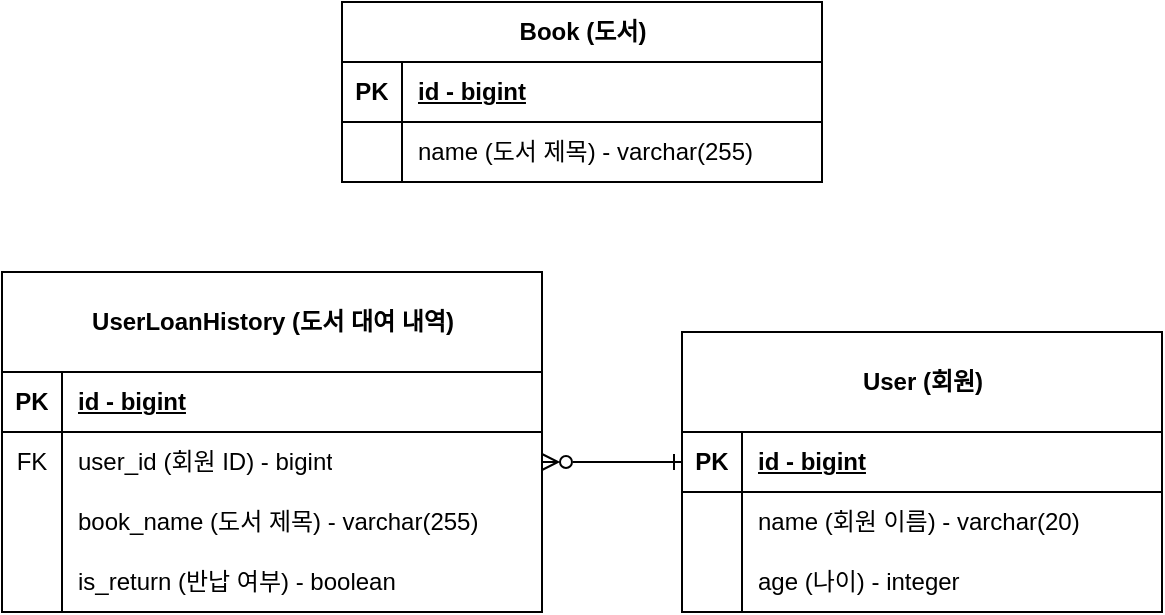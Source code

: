 <mxfile version="21.0.8" type="github"><diagram name="페이지-1" id="jQLTQ_p4HdQPkNSrQS1j"><mxGraphModel dx="1164" dy="775" grid="1" gridSize="10" guides="1" tooltips="1" connect="1" arrows="1" fold="1" page="1" pageScale="1" pageWidth="827" pageHeight="1169" math="0" shadow="0"><root><mxCell id="0"/><mxCell id="1" parent="0"/><mxCell id="i4pGlzE4cbsFDvk7gxmN-1" value="Book (도서)" style="shape=table;startSize=30;container=1;collapsible=1;childLayout=tableLayout;fixedRows=1;rowLines=0;fontStyle=1;align=center;resizeLast=1;html=1;" vertex="1" parent="1"><mxGeometry x="600" y="280" width="240" height="90" as="geometry"/></mxCell><mxCell id="i4pGlzE4cbsFDvk7gxmN-2" value="" style="shape=tableRow;horizontal=0;startSize=0;swimlaneHead=0;swimlaneBody=0;fillColor=none;collapsible=0;dropTarget=0;points=[[0,0.5],[1,0.5]];portConstraint=eastwest;top=0;left=0;right=0;bottom=1;" vertex="1" parent="i4pGlzE4cbsFDvk7gxmN-1"><mxGeometry y="30" width="240" height="30" as="geometry"/></mxCell><mxCell id="i4pGlzE4cbsFDvk7gxmN-3" value="PK" style="shape=partialRectangle;connectable=0;fillColor=none;top=0;left=0;bottom=0;right=0;fontStyle=1;overflow=hidden;whiteSpace=wrap;html=1;" vertex="1" parent="i4pGlzE4cbsFDvk7gxmN-2"><mxGeometry width="30" height="30" as="geometry"><mxRectangle width="30" height="30" as="alternateBounds"/></mxGeometry></mxCell><mxCell id="i4pGlzE4cbsFDvk7gxmN-4" value="id - bigint" style="shape=partialRectangle;connectable=0;fillColor=none;top=0;left=0;bottom=0;right=0;align=left;spacingLeft=6;fontStyle=5;overflow=hidden;whiteSpace=wrap;html=1;" vertex="1" parent="i4pGlzE4cbsFDvk7gxmN-2"><mxGeometry x="30" width="210" height="30" as="geometry"><mxRectangle width="210" height="30" as="alternateBounds"/></mxGeometry></mxCell><mxCell id="i4pGlzE4cbsFDvk7gxmN-5" value="" style="shape=tableRow;horizontal=0;startSize=0;swimlaneHead=0;swimlaneBody=0;fillColor=none;collapsible=0;dropTarget=0;points=[[0,0.5],[1,0.5]];portConstraint=eastwest;top=0;left=0;right=0;bottom=0;" vertex="1" parent="i4pGlzE4cbsFDvk7gxmN-1"><mxGeometry y="60" width="240" height="30" as="geometry"/></mxCell><mxCell id="i4pGlzE4cbsFDvk7gxmN-6" value="" style="shape=partialRectangle;connectable=0;fillColor=none;top=0;left=0;bottom=0;right=0;editable=1;overflow=hidden;whiteSpace=wrap;html=1;" vertex="1" parent="i4pGlzE4cbsFDvk7gxmN-5"><mxGeometry width="30" height="30" as="geometry"><mxRectangle width="30" height="30" as="alternateBounds"/></mxGeometry></mxCell><mxCell id="i4pGlzE4cbsFDvk7gxmN-7" value="name (도서 제목) - varchar(255)" style="shape=partialRectangle;connectable=0;fillColor=none;top=0;left=0;bottom=0;right=0;align=left;spacingLeft=6;overflow=hidden;whiteSpace=wrap;html=1;" vertex="1" parent="i4pGlzE4cbsFDvk7gxmN-5"><mxGeometry x="30" width="210" height="30" as="geometry"><mxRectangle width="210" height="30" as="alternateBounds"/></mxGeometry></mxCell><mxCell id="i4pGlzE4cbsFDvk7gxmN-14" value="User (회원)" style="shape=table;startSize=50;container=1;collapsible=1;childLayout=tableLayout;fixedRows=1;rowLines=0;fontStyle=1;align=center;resizeLast=1;html=1;" vertex="1" parent="1"><mxGeometry x="770" y="445" width="240" height="140" as="geometry"/></mxCell><mxCell id="i4pGlzE4cbsFDvk7gxmN-15" value="" style="shape=tableRow;horizontal=0;startSize=0;swimlaneHead=0;swimlaneBody=0;fillColor=none;collapsible=0;dropTarget=0;points=[[0,0.5],[1,0.5]];portConstraint=eastwest;top=0;left=0;right=0;bottom=1;" vertex="1" parent="i4pGlzE4cbsFDvk7gxmN-14"><mxGeometry y="50" width="240" height="30" as="geometry"/></mxCell><mxCell id="i4pGlzE4cbsFDvk7gxmN-16" value="PK" style="shape=partialRectangle;connectable=0;fillColor=none;top=0;left=0;bottom=0;right=0;fontStyle=1;overflow=hidden;whiteSpace=wrap;html=1;" vertex="1" parent="i4pGlzE4cbsFDvk7gxmN-15"><mxGeometry width="30" height="30" as="geometry"><mxRectangle width="30" height="30" as="alternateBounds"/></mxGeometry></mxCell><mxCell id="i4pGlzE4cbsFDvk7gxmN-17" value="id - bigint" style="shape=partialRectangle;connectable=0;fillColor=none;top=0;left=0;bottom=0;right=0;align=left;spacingLeft=6;fontStyle=5;overflow=hidden;whiteSpace=wrap;html=1;" vertex="1" parent="i4pGlzE4cbsFDvk7gxmN-15"><mxGeometry x="30" width="210" height="30" as="geometry"><mxRectangle width="210" height="30" as="alternateBounds"/></mxGeometry></mxCell><mxCell id="i4pGlzE4cbsFDvk7gxmN-43" value="" style="shape=tableRow;horizontal=0;startSize=0;swimlaneHead=0;swimlaneBody=0;fillColor=none;collapsible=0;dropTarget=0;points=[[0,0.5],[1,0.5]];portConstraint=eastwest;top=0;left=0;right=0;bottom=0;" vertex="1" parent="i4pGlzE4cbsFDvk7gxmN-14"><mxGeometry y="80" width="240" height="30" as="geometry"/></mxCell><mxCell id="i4pGlzE4cbsFDvk7gxmN-44" value="" style="shape=partialRectangle;connectable=0;fillColor=none;top=0;left=0;bottom=0;right=0;editable=1;overflow=hidden;whiteSpace=wrap;html=1;" vertex="1" parent="i4pGlzE4cbsFDvk7gxmN-43"><mxGeometry width="30" height="30" as="geometry"><mxRectangle width="30" height="30" as="alternateBounds"/></mxGeometry></mxCell><mxCell id="i4pGlzE4cbsFDvk7gxmN-45" value="name (회원 이름) - varchar(20)" style="shape=partialRectangle;connectable=0;fillColor=none;top=0;left=0;bottom=0;right=0;align=left;spacingLeft=6;overflow=hidden;whiteSpace=wrap;html=1;" vertex="1" parent="i4pGlzE4cbsFDvk7gxmN-43"><mxGeometry x="30" width="210" height="30" as="geometry"><mxRectangle width="210" height="30" as="alternateBounds"/></mxGeometry></mxCell><mxCell id="i4pGlzE4cbsFDvk7gxmN-21" value="" style="shape=tableRow;horizontal=0;startSize=0;swimlaneHead=0;swimlaneBody=0;fillColor=none;collapsible=0;dropTarget=0;points=[[0,0.5],[1,0.5]];portConstraint=eastwest;top=0;left=0;right=0;bottom=0;" vertex="1" parent="i4pGlzE4cbsFDvk7gxmN-14"><mxGeometry y="110" width="240" height="30" as="geometry"/></mxCell><mxCell id="i4pGlzE4cbsFDvk7gxmN-22" value="" style="shape=partialRectangle;connectable=0;fillColor=none;top=0;left=0;bottom=0;right=0;editable=1;overflow=hidden;whiteSpace=wrap;html=1;" vertex="1" parent="i4pGlzE4cbsFDvk7gxmN-21"><mxGeometry width="30" height="30" as="geometry"><mxRectangle width="30" height="30" as="alternateBounds"/></mxGeometry></mxCell><mxCell id="i4pGlzE4cbsFDvk7gxmN-23" value="age (나이) - integer" style="shape=partialRectangle;connectable=0;fillColor=none;top=0;left=0;bottom=0;right=0;align=left;spacingLeft=6;overflow=hidden;whiteSpace=wrap;html=1;" vertex="1" parent="i4pGlzE4cbsFDvk7gxmN-21"><mxGeometry x="30" width="210" height="30" as="geometry"><mxRectangle width="210" height="30" as="alternateBounds"/></mxGeometry></mxCell><mxCell id="i4pGlzE4cbsFDvk7gxmN-24" value="UserLoanHistory (도서 대여 내역)" style="shape=table;startSize=50;container=1;collapsible=1;childLayout=tableLayout;fixedRows=1;rowLines=0;fontStyle=1;align=center;resizeLast=1;html=1;" vertex="1" parent="1"><mxGeometry x="430" y="415" width="270" height="170" as="geometry"/></mxCell><mxCell id="i4pGlzE4cbsFDvk7gxmN-25" value="" style="shape=tableRow;horizontal=0;startSize=0;swimlaneHead=0;swimlaneBody=0;fillColor=none;collapsible=0;dropTarget=0;points=[[0,0.5],[1,0.5]];portConstraint=eastwest;top=0;left=0;right=0;bottom=1;" vertex="1" parent="i4pGlzE4cbsFDvk7gxmN-24"><mxGeometry y="50" width="270" height="30" as="geometry"/></mxCell><mxCell id="i4pGlzE4cbsFDvk7gxmN-26" value="PK" style="shape=partialRectangle;connectable=0;fillColor=none;top=0;left=0;bottom=0;right=0;fontStyle=1;overflow=hidden;whiteSpace=wrap;html=1;" vertex="1" parent="i4pGlzE4cbsFDvk7gxmN-25"><mxGeometry width="30" height="30" as="geometry"><mxRectangle width="30" height="30" as="alternateBounds"/></mxGeometry></mxCell><mxCell id="i4pGlzE4cbsFDvk7gxmN-27" value="id - bigint" style="shape=partialRectangle;connectable=0;fillColor=none;top=0;left=0;bottom=0;right=0;align=left;spacingLeft=6;fontStyle=5;overflow=hidden;whiteSpace=wrap;html=1;" vertex="1" parent="i4pGlzE4cbsFDvk7gxmN-25"><mxGeometry x="30" width="240" height="30" as="geometry"><mxRectangle width="240" height="30" as="alternateBounds"/></mxGeometry></mxCell><mxCell id="i4pGlzE4cbsFDvk7gxmN-28" value="" style="shape=tableRow;horizontal=0;startSize=0;swimlaneHead=0;swimlaneBody=0;fillColor=none;collapsible=0;dropTarget=0;points=[[0,0.5],[1,0.5]];portConstraint=eastwest;top=0;left=0;right=0;bottom=0;" vertex="1" parent="i4pGlzE4cbsFDvk7gxmN-24"><mxGeometry y="80" width="270" height="30" as="geometry"/></mxCell><mxCell id="i4pGlzE4cbsFDvk7gxmN-29" value="FK" style="shape=partialRectangle;connectable=0;fillColor=none;top=0;left=0;bottom=0;right=0;editable=1;overflow=hidden;whiteSpace=wrap;html=1;" vertex="1" parent="i4pGlzE4cbsFDvk7gxmN-28"><mxGeometry width="30" height="30" as="geometry"><mxRectangle width="30" height="30" as="alternateBounds"/></mxGeometry></mxCell><mxCell id="i4pGlzE4cbsFDvk7gxmN-30" value="user_id (회원 ID) - bigint" style="shape=partialRectangle;connectable=0;fillColor=none;top=0;left=0;bottom=0;right=0;align=left;spacingLeft=6;overflow=hidden;whiteSpace=wrap;html=1;" vertex="1" parent="i4pGlzE4cbsFDvk7gxmN-28"><mxGeometry x="30" width="240" height="30" as="geometry"><mxRectangle width="240" height="30" as="alternateBounds"/></mxGeometry></mxCell><mxCell id="i4pGlzE4cbsFDvk7gxmN-37" value="" style="shape=tableRow;horizontal=0;startSize=0;swimlaneHead=0;swimlaneBody=0;fillColor=none;collapsible=0;dropTarget=0;points=[[0,0.5],[1,0.5]];portConstraint=eastwest;top=0;left=0;right=0;bottom=0;" vertex="1" parent="i4pGlzE4cbsFDvk7gxmN-24"><mxGeometry y="110" width="270" height="30" as="geometry"/></mxCell><mxCell id="i4pGlzE4cbsFDvk7gxmN-38" value="" style="shape=partialRectangle;connectable=0;fillColor=none;top=0;left=0;bottom=0;right=0;editable=1;overflow=hidden;whiteSpace=wrap;html=1;" vertex="1" parent="i4pGlzE4cbsFDvk7gxmN-37"><mxGeometry width="30" height="30" as="geometry"><mxRectangle width="30" height="30" as="alternateBounds"/></mxGeometry></mxCell><mxCell id="i4pGlzE4cbsFDvk7gxmN-39" value="book_name (도서 제목) - varchar(255)" style="shape=partialRectangle;connectable=0;fillColor=none;top=0;left=0;bottom=0;right=0;align=left;spacingLeft=6;overflow=hidden;whiteSpace=wrap;html=1;" vertex="1" parent="i4pGlzE4cbsFDvk7gxmN-37"><mxGeometry x="30" width="240" height="30" as="geometry"><mxRectangle width="240" height="30" as="alternateBounds"/></mxGeometry></mxCell><mxCell id="i4pGlzE4cbsFDvk7gxmN-31" value="" style="shape=tableRow;horizontal=0;startSize=0;swimlaneHead=0;swimlaneBody=0;fillColor=none;collapsible=0;dropTarget=0;points=[[0,0.5],[1,0.5]];portConstraint=eastwest;top=0;left=0;right=0;bottom=0;" vertex="1" parent="i4pGlzE4cbsFDvk7gxmN-24"><mxGeometry y="140" width="270" height="30" as="geometry"/></mxCell><mxCell id="i4pGlzE4cbsFDvk7gxmN-32" value="" style="shape=partialRectangle;connectable=0;fillColor=none;top=0;left=0;bottom=0;right=0;editable=1;overflow=hidden;whiteSpace=wrap;html=1;" vertex="1" parent="i4pGlzE4cbsFDvk7gxmN-31"><mxGeometry width="30" height="30" as="geometry"><mxRectangle width="30" height="30" as="alternateBounds"/></mxGeometry></mxCell><mxCell id="i4pGlzE4cbsFDvk7gxmN-33" value="is_return (반납 여부) - boolean" style="shape=partialRectangle;connectable=0;fillColor=none;top=0;left=0;bottom=0;right=0;align=left;spacingLeft=6;overflow=hidden;whiteSpace=wrap;html=1;" vertex="1" parent="i4pGlzE4cbsFDvk7gxmN-31"><mxGeometry x="30" width="240" height="30" as="geometry"><mxRectangle width="240" height="30" as="alternateBounds"/></mxGeometry></mxCell><mxCell id="i4pGlzE4cbsFDvk7gxmN-46" style="edgeStyle=orthogonalEdgeStyle;rounded=0;orthogonalLoop=1;jettySize=auto;html=1;entryX=1;entryY=0.5;entryDx=0;entryDy=0;startArrow=ERone;startFill=0;endArrow=ERzeroToMany;endFill=0;" edge="1" parent="1" source="i4pGlzE4cbsFDvk7gxmN-15" target="i4pGlzE4cbsFDvk7gxmN-28"><mxGeometry relative="1" as="geometry"/></mxCell></root></mxGraphModel></diagram></mxfile>